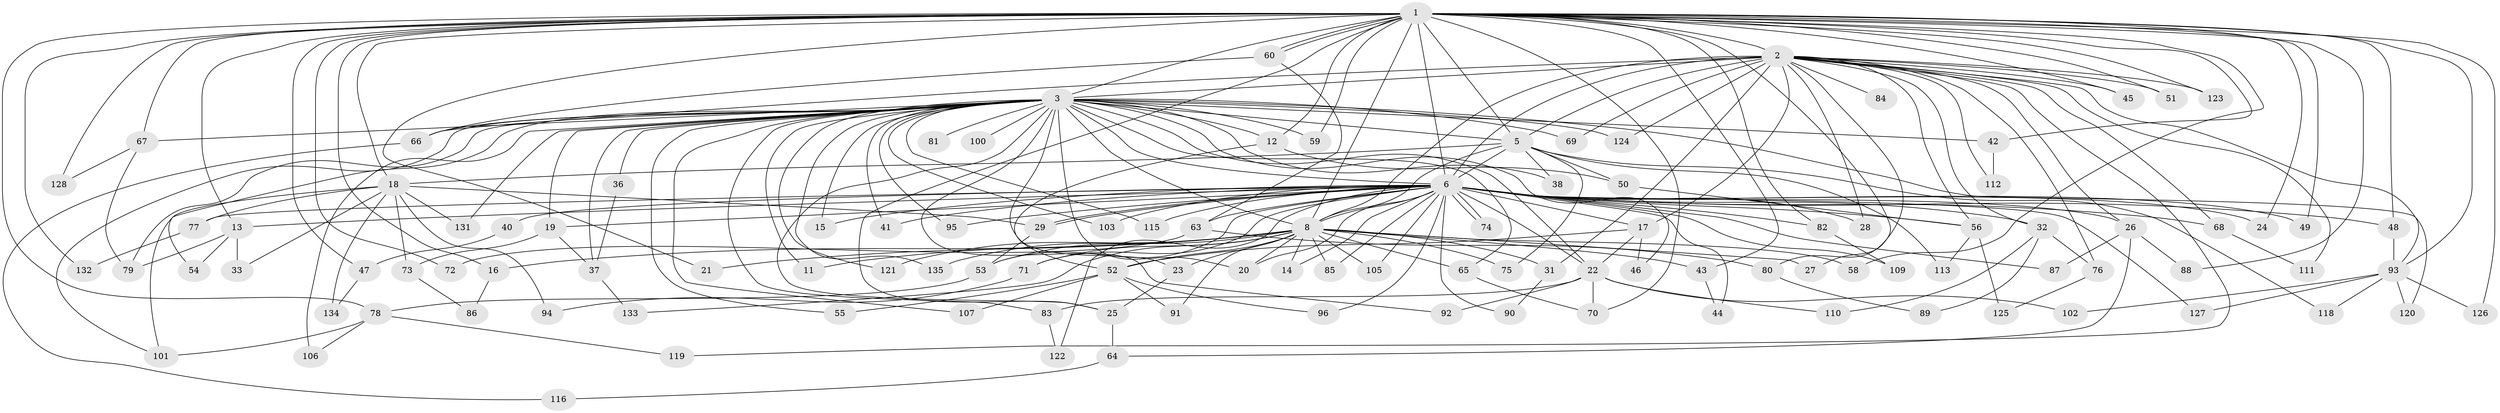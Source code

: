 // original degree distribution, {28: 0.007352941176470588, 19: 0.007352941176470588, 23: 0.007352941176470588, 22: 0.007352941176470588, 15: 0.007352941176470588, 26: 0.007352941176470588, 35: 0.007352941176470588, 29: 0.007352941176470588, 20: 0.007352941176470588, 33: 0.007352941176470588, 2: 0.5514705882352942, 3: 0.21323529411764705, 6: 0.007352941176470588, 5: 0.051470588235294115, 8: 0.007352941176470588, 4: 0.08088235294117647, 7: 0.014705882352941176}
// Generated by graph-tools (version 1.1) at 2025/41/03/06/25 10:41:33]
// undirected, 115 vertices, 241 edges
graph export_dot {
graph [start="1"]
  node [color=gray90,style=filled];
  1 [super="+4"];
  2 [super="+9"];
  3 [super="+7"];
  5 [super="+98"];
  6 [super="+10"];
  8 [super="+61"];
  11;
  12 [super="+34"];
  13 [super="+30"];
  14;
  15;
  16;
  17;
  18 [super="+39"];
  19 [super="+130"];
  20 [super="+136"];
  21;
  22 [super="+35"];
  23;
  24;
  25 [super="+129"];
  26;
  27;
  28;
  29;
  31;
  32;
  33;
  36;
  37;
  38;
  40;
  41;
  42;
  43;
  44;
  45;
  46;
  47;
  48;
  49;
  50;
  51;
  52 [super="+62"];
  53;
  54;
  55;
  56 [super="+57"];
  58;
  59;
  60;
  63 [super="+104"];
  64;
  65;
  66 [super="+97"];
  67 [super="+114"];
  68;
  69;
  70 [super="+108"];
  71;
  72;
  73;
  74;
  75;
  76;
  77;
  78 [super="+117"];
  79;
  80;
  81;
  82;
  83;
  84;
  85;
  86;
  87;
  88;
  89;
  90;
  91;
  92;
  93 [super="+99"];
  94;
  95;
  96;
  100;
  101;
  102;
  103;
  105;
  106;
  107;
  109;
  110;
  111;
  112;
  113;
  115;
  116;
  118;
  119;
  120;
  121;
  122;
  123;
  124;
  125;
  126;
  127;
  128;
  131;
  132;
  133;
  134;
  135;
  1 -- 2 [weight=4];
  1 -- 3 [weight=4];
  1 -- 5 [weight=2];
  1 -- 6 [weight=4];
  1 -- 8 [weight=2];
  1 -- 12 [weight=2];
  1 -- 13 [weight=2];
  1 -- 16;
  1 -- 21;
  1 -- 27;
  1 -- 43;
  1 -- 47;
  1 -- 48;
  1 -- 49;
  1 -- 60;
  1 -- 60;
  1 -- 67;
  1 -- 78;
  1 -- 88;
  1 -- 126;
  1 -- 132;
  1 -- 93;
  1 -- 128;
  1 -- 72;
  1 -- 18;
  1 -- 82;
  1 -- 24;
  1 -- 59;
  1 -- 42;
  1 -- 45;
  1 -- 51;
  1 -- 58;
  1 -- 123;
  1 -- 70;
  1 -- 25;
  2 -- 3 [weight=4];
  2 -- 5 [weight=2];
  2 -- 6 [weight=4];
  2 -- 8 [weight=2];
  2 -- 17;
  2 -- 28;
  2 -- 45;
  2 -- 68;
  2 -- 69;
  2 -- 76;
  2 -- 80;
  2 -- 93;
  2 -- 123;
  2 -- 66;
  2 -- 84;
  2 -- 26;
  2 -- 31;
  2 -- 32;
  2 -- 111;
  2 -- 112;
  2 -- 51;
  2 -- 119;
  2 -- 56;
  2 -- 124;
  3 -- 5 [weight=2];
  3 -- 6 [weight=4];
  3 -- 8 [weight=2];
  3 -- 15;
  3 -- 23;
  3 -- 25;
  3 -- 37;
  3 -- 46;
  3 -- 81 [weight=2];
  3 -- 95;
  3 -- 100 [weight=2];
  3 -- 101;
  3 -- 121;
  3 -- 124;
  3 -- 135;
  3 -- 131;
  3 -- 11;
  3 -- 19;
  3 -- 20;
  3 -- 36;
  3 -- 38;
  3 -- 41;
  3 -- 42;
  3 -- 54;
  3 -- 55;
  3 -- 59;
  3 -- 65;
  3 -- 66;
  3 -- 67;
  3 -- 69;
  3 -- 79;
  3 -- 83;
  3 -- 92;
  3 -- 103;
  3 -- 106;
  3 -- 107;
  3 -- 115;
  3 -- 120;
  3 -- 22;
  3 -- 12;
  5 -- 6 [weight=3];
  5 -- 8;
  5 -- 18;
  5 -- 38;
  5 -- 50;
  5 -- 75;
  5 -- 118;
  5 -- 113;
  6 -- 8 [weight=2];
  6 -- 14;
  6 -- 19;
  6 -- 28;
  6 -- 29;
  6 -- 29;
  6 -- 40 [weight=2];
  6 -- 68;
  6 -- 71;
  6 -- 74;
  6 -- 74;
  6 -- 90;
  6 -- 95;
  6 -- 103;
  6 -- 105;
  6 -- 127;
  6 -- 13;
  6 -- 77;
  6 -- 15;
  6 -- 17;
  6 -- 82;
  6 -- 85;
  6 -- 22;
  6 -- 87;
  6 -- 24;
  6 -- 26;
  6 -- 32;
  6 -- 96;
  6 -- 41;
  6 -- 44;
  6 -- 109;
  6 -- 48;
  6 -- 49;
  6 -- 115;
  6 -- 53;
  6 -- 122;
  6 -- 63 [weight=2];
  6 -- 56;
  6 -- 20;
  8 -- 11;
  8 -- 14;
  8 -- 16;
  8 -- 20;
  8 -- 21;
  8 -- 23;
  8 -- 27;
  8 -- 31;
  8 -- 43;
  8 -- 52;
  8 -- 58;
  8 -- 65;
  8 -- 75;
  8 -- 85;
  8 -- 91;
  8 -- 105;
  8 -- 121;
  8 -- 133;
  8 -- 135;
  8 -- 53;
  8 -- 71;
  12 -- 50;
  12 -- 52;
  13 -- 33;
  13 -- 54;
  13 -- 79;
  16 -- 86;
  17 -- 22;
  17 -- 46;
  17 -- 52;
  18 -- 33;
  18 -- 77;
  18 -- 94;
  18 -- 101;
  18 -- 134;
  18 -- 73;
  18 -- 131;
  18 -- 29;
  19 -- 73;
  19 -- 37;
  22 -- 83;
  22 -- 102;
  22 -- 70;
  22 -- 92;
  22 -- 110;
  23 -- 25;
  25 -- 64;
  26 -- 64;
  26 -- 87;
  26 -- 88;
  29 -- 53;
  31 -- 90;
  32 -- 76;
  32 -- 89;
  32 -- 110;
  36 -- 37;
  37 -- 133;
  40 -- 47;
  42 -- 112;
  43 -- 44;
  47 -- 134;
  48 -- 93;
  50 -- 56;
  52 -- 55;
  52 -- 91;
  52 -- 96;
  52 -- 107;
  53 -- 78;
  56 -- 125;
  56 -- 113;
  60 -- 63;
  60 -- 66;
  63 -- 72;
  63 -- 80;
  64 -- 116;
  65 -- 70;
  66 -- 116;
  67 -- 128;
  67 -- 79;
  68 -- 111;
  71 -- 94;
  73 -- 86;
  76 -- 125;
  77 -- 132;
  78 -- 106;
  78 -- 119;
  78 -- 101;
  80 -- 89;
  82 -- 109;
  83 -- 122;
  93 -- 120;
  93 -- 127;
  93 -- 118;
  93 -- 102;
  93 -- 126;
}
